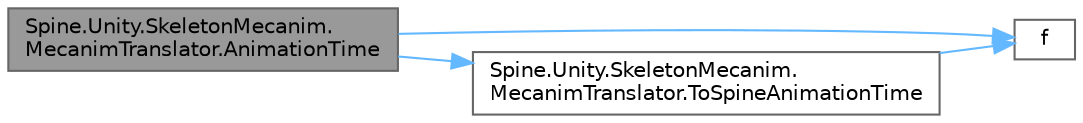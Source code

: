 digraph "Spine.Unity.SkeletonMecanim.MecanimTranslator.AnimationTime"
{
 // LATEX_PDF_SIZE
  bgcolor="transparent";
  edge [fontname=Helvetica,fontsize=10,labelfontname=Helvetica,labelfontsize=10];
  node [fontname=Helvetica,fontsize=10,shape=box,height=0.2,width=0.4];
  rankdir="LR";
  Node1 [id="Node000001",label="Spine.Unity.SkeletonMecanim.\lMecanimTranslator.AnimationTime",height=0.2,width=0.4,color="gray40", fillcolor="grey60", style="filled", fontcolor="black",tooltip=" "];
  Node1 -> Node2 [id="edge1_Node000001_Node000002",color="steelblue1",style="solid",tooltip=" "];
  Node2 [id="Node000002",label="f",height=0.2,width=0.4,color="grey40", fillcolor="white", style="filled",URL="$cxx11__tensor__map_8cpp.html#a7f507fea02198f6cb81c86640c7b1a4e",tooltip=" "];
  Node1 -> Node3 [id="edge2_Node000001_Node000003",color="steelblue1",style="solid",tooltip=" "];
  Node3 [id="Node000003",label="Spine.Unity.SkeletonMecanim.\lMecanimTranslator.ToSpineAnimationTime",height=0.2,width=0.4,color="grey40", fillcolor="white", style="filled",URL="$class_spine_1_1_unity_1_1_skeleton_mecanim_1_1_mecanim_translator.html#af4916ff2ff0124b6a100204958942718",tooltip=" "];
  Node3 -> Node2 [id="edge3_Node000003_Node000002",color="steelblue1",style="solid",tooltip=" "];
}
